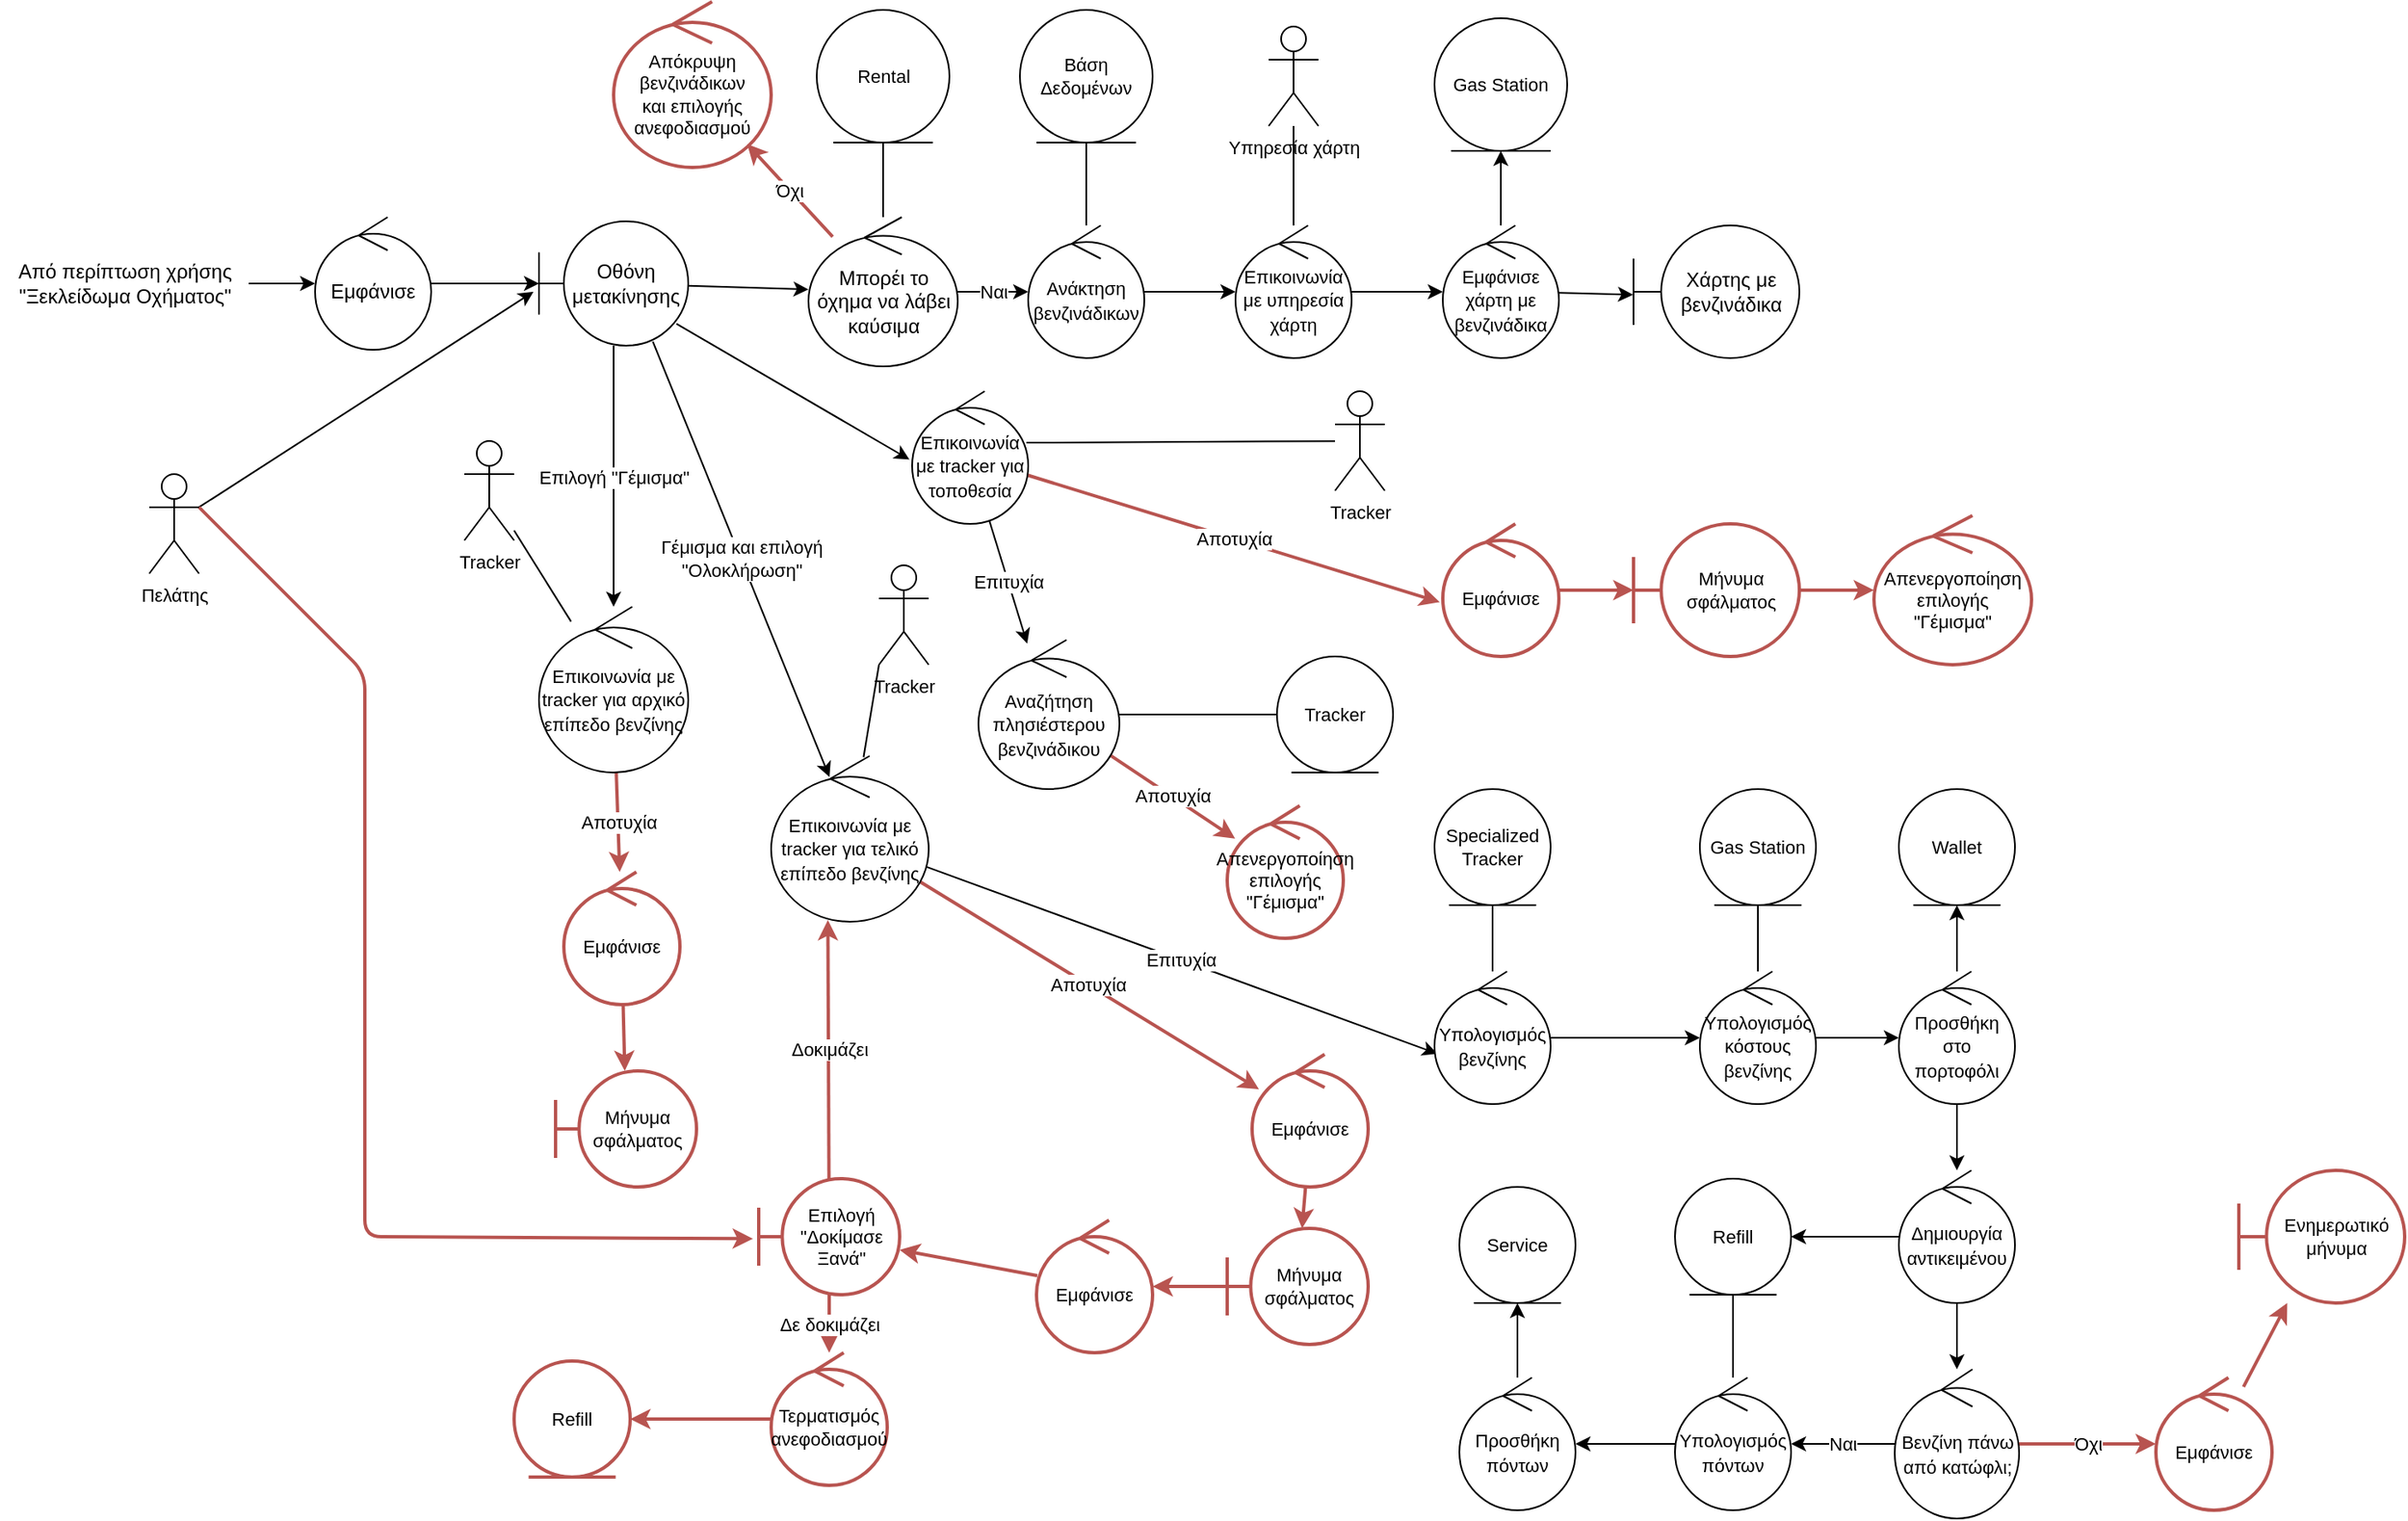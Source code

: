 <mxfile>
    <diagram id="3Z9twvWDdscRjlYfzpVh" name="Page-1">
        <mxGraphModel dx="2094" dy="1142" grid="1" gridSize="10" guides="1" tooltips="1" connect="1" arrows="1" fold="1" page="1" pageScale="1" pageWidth="850" pageHeight="1100" math="0" shadow="0">
            <root>
                <mxCell id="0"/>
                <mxCell id="1" parent="0"/>
                <mxCell id="8" value="Ναι" style="edgeStyle=none;html=1;fontSize=11;" parent="1" source="2" target="3" edge="1">
                    <mxGeometry relative="1" as="geometry"/>
                </mxCell>
                <mxCell id="55" value="" style="edgeStyle=none;html=1;endArrow=none;endFill=0;" parent="1" source="2" target="54" edge="1">
                    <mxGeometry relative="1" as="geometry"/>
                </mxCell>
                <mxCell id="66" value="Όχι" style="edgeStyle=none;html=1;endArrow=classic;endFill=1;fillColor=none;strokeColor=#b85450;strokeWidth=2;" parent="1" source="2" target="44" edge="1">
                    <mxGeometry relative="1" as="geometry"/>
                </mxCell>
                <mxCell id="2" value="Μπορέι το όχημα να λάβει καύσιμα" style="ellipse;shape=umlControl;whiteSpace=wrap;html=1;" parent="1" vertex="1">
                    <mxGeometry x="97.5" y="225" width="90" height="90" as="geometry"/>
                </mxCell>
                <mxCell id="6" value="" style="edgeStyle=none;html=1;fontSize=11;endArrow=none;endFill=0;" parent="1" source="3" target="4" edge="1">
                    <mxGeometry relative="1" as="geometry"/>
                </mxCell>
                <mxCell id="60" value="" style="edgeStyle=none;html=1;" parent="1" source="3" target="59" edge="1">
                    <mxGeometry relative="1" as="geometry"/>
                </mxCell>
                <mxCell id="3" value="&lt;font style=&quot;font-size: 11px;&quot;&gt;Ανάκτηση βενζινάδικων&lt;/font&gt;" style="ellipse;shape=umlControl;whiteSpace=wrap;html=1;" parent="1" vertex="1">
                    <mxGeometry x="230" y="230" width="70" height="80" as="geometry"/>
                </mxCell>
                <mxCell id="4" value="Βάση Δεδομένων" style="ellipse;shape=umlEntity;whiteSpace=wrap;html=1;fontSize=11;" parent="1" vertex="1">
                    <mxGeometry x="225" y="100" width="80" height="80" as="geometry"/>
                </mxCell>
                <mxCell id="44" value="Απόκρυψη βενζινάδικων&lt;br&gt;και επιλογής&lt;br&gt;ανεφοδιασμού" style="ellipse;shape=umlControl;whiteSpace=wrap;html=1;fontSize=11;strokeColor=#b85450;fillColor=none;strokeWidth=2;" parent="1" vertex="1">
                    <mxGeometry x="-20" y="95" width="95" height="100" as="geometry"/>
                </mxCell>
                <mxCell id="54" value="Rental" style="ellipse;shape=umlEntity;whiteSpace=wrap;html=1;fontSize=11;" parent="1" vertex="1">
                    <mxGeometry x="102.5" y="100" width="80" height="80" as="geometry"/>
                </mxCell>
                <mxCell id="167" style="edgeStyle=none;html=1;exitX=1;exitY=0.333;exitDx=0;exitDy=0;exitPerimeter=0;entryX=-0.037;entryY=0.567;entryDx=0;entryDy=0;entryPerimeter=0;" parent="1" source="56" target="158" edge="1">
                    <mxGeometry relative="1" as="geometry"/>
                </mxCell>
                <mxCell id="186" style="edgeStyle=none;html=1;exitX=1;exitY=0.333;exitDx=0;exitDy=0;exitPerimeter=0;entryX=-0.041;entryY=0.517;entryDx=0;entryDy=0;entryPerimeter=0;endArrow=classic;endFill=1;fillColor=none;strokeColor=#b85450;strokeWidth=2;" parent="1" source="56" target="113" edge="1">
                    <mxGeometry relative="1" as="geometry">
                        <Array as="points">
                            <mxPoint x="-170" y="500"/>
                            <mxPoint x="-170" y="630"/>
                            <mxPoint x="-170" y="840"/>
                        </Array>
                    </mxGeometry>
                </mxCell>
                <mxCell id="56" value="Πελάτης" style="shape=umlActor;verticalLabelPosition=bottom;verticalAlign=top;html=1;fontSize=11;" parent="1" vertex="1">
                    <mxGeometry x="-300" y="380" width="30" height="60" as="geometry"/>
                </mxCell>
                <mxCell id="62" value="" style="edgeStyle=none;html=1;endArrow=none;endFill=0;" parent="1" source="59" target="61" edge="1">
                    <mxGeometry relative="1" as="geometry"/>
                </mxCell>
                <mxCell id="64" value="" style="edgeStyle=none;html=1;endArrow=classic;endFill=1;" parent="1" source="59" target="63" edge="1">
                    <mxGeometry relative="1" as="geometry"/>
                </mxCell>
                <mxCell id="59" value="&lt;font style=&quot;font-size: 11px;&quot;&gt;Επικοινωνία με υπηρεσία χάρτη&lt;/font&gt;" style="ellipse;shape=umlControl;whiteSpace=wrap;html=1;" parent="1" vertex="1">
                    <mxGeometry x="355" y="230" width="70" height="80" as="geometry"/>
                </mxCell>
                <mxCell id="61" value="Υπηρεσία χάρτη" style="shape=umlActor;verticalLabelPosition=bottom;verticalAlign=top;html=1;fontSize=11;" parent="1" vertex="1">
                    <mxGeometry x="375" y="110" width="30" height="60" as="geometry"/>
                </mxCell>
                <mxCell id="68" style="edgeStyle=none;html=1;entryX=-0.003;entryY=0.522;entryDx=0;entryDy=0;entryPerimeter=0;endArrow=classic;endFill=1;" parent="1" source="63" target="67" edge="1">
                    <mxGeometry relative="1" as="geometry"/>
                </mxCell>
                <mxCell id="76" value="" style="edgeStyle=none;html=1;endArrow=classic;endFill=1;" parent="1" source="63" target="75" edge="1">
                    <mxGeometry relative="1" as="geometry"/>
                </mxCell>
                <mxCell id="63" value="&lt;font style=&quot;font-size: 11px;&quot;&gt;Εμφάνισε χάρτη με βενζινάδικα&lt;/font&gt;" style="ellipse;shape=umlControl;whiteSpace=wrap;html=1;" parent="1" vertex="1">
                    <mxGeometry x="480" y="230" width="70" height="80" as="geometry"/>
                </mxCell>
                <mxCell id="67" value="Χάρτης με βενζινάδικα" style="shape=umlBoundary;whiteSpace=wrap;html=1;" parent="1" vertex="1">
                    <mxGeometry x="595" y="230" width="100" height="80" as="geometry"/>
                </mxCell>
                <mxCell id="78" value="Επιτυχία" style="edgeStyle=none;html=1;endArrow=classic;endFill=1;" parent="1" source="69" target="77" edge="1">
                    <mxGeometry relative="1" as="geometry"/>
                </mxCell>
                <mxCell id="86" value="Αποτυχία" style="edgeStyle=none;html=1;entryX=-0.026;entryY=0.59;entryDx=0;entryDy=0;entryPerimeter=0;fillColor=none;strokeColor=#b85450;strokeWidth=2;" parent="1" source="69" target="85" edge="1">
                    <mxGeometry relative="1" as="geometry"/>
                </mxCell>
                <mxCell id="69" value="&lt;font style=&quot;font-size: 11px;&quot;&gt;Επικοινωνία με tracker για τοποθεσία&lt;/font&gt;" style="ellipse;shape=umlControl;whiteSpace=wrap;html=1;" parent="1" vertex="1">
                    <mxGeometry x="160" y="330" width="70" height="80" as="geometry"/>
                </mxCell>
                <mxCell id="75" value="Gas Station" style="ellipse;shape=umlEntity;whiteSpace=wrap;html=1;fontSize=11;" parent="1" vertex="1">
                    <mxGeometry x="475" y="105" width="80" height="80" as="geometry"/>
                </mxCell>
                <mxCell id="82" style="edgeStyle=none;html=1;endArrow=none;endFill=0;" parent="1" source="77" target="81" edge="1">
                    <mxGeometry relative="1" as="geometry"/>
                </mxCell>
                <mxCell id="97" value="Αποτυχία" style="edgeStyle=none;html=1;fillColor=none;strokeColor=#b85450;strokeWidth=2;" parent="1" source="77" target="96" edge="1">
                    <mxGeometry relative="1" as="geometry"/>
                </mxCell>
                <mxCell id="77" value="&lt;font style=&quot;font-size: 11px;&quot;&gt;Αναζήτηση πλησιέστερου βενζινάδικου&lt;/font&gt;" style="ellipse;shape=umlControl;whiteSpace=wrap;html=1;" parent="1" vertex="1">
                    <mxGeometry x="200" y="480" width="85" height="90" as="geometry"/>
                </mxCell>
                <mxCell id="81" value="Tracker" style="ellipse;shape=umlEntity;whiteSpace=wrap;html=1;fontSize=11;" parent="1" vertex="1">
                    <mxGeometry x="380" y="490" width="70" height="70" as="geometry"/>
                </mxCell>
                <mxCell id="84" value="" style="edgeStyle=none;html=1;endArrow=none;endFill=0;entryX=0.984;entryY=0.388;entryDx=0;entryDy=0;entryPerimeter=0;" parent="1" source="83" target="69" edge="1">
                    <mxGeometry relative="1" as="geometry"/>
                </mxCell>
                <mxCell id="83" value="Tracker" style="shape=umlActor;verticalLabelPosition=bottom;verticalAlign=top;html=1;fontSize=11;" parent="1" vertex="1">
                    <mxGeometry x="415" y="330" width="30" height="60" as="geometry"/>
                </mxCell>
                <mxCell id="88" value="" style="edgeStyle=none;html=1;fillColor=none;strokeColor=#b85450;strokeWidth=2;" parent="1" source="85" target="87" edge="1">
                    <mxGeometry relative="1" as="geometry"/>
                </mxCell>
                <mxCell id="85" value="&lt;font style=&quot;font-size: 11px;&quot;&gt;Εμφάνισε&lt;/font&gt;" style="ellipse;shape=umlControl;whiteSpace=wrap;html=1;fontSize=11;fillColor=none;strokeColor=#b85450;strokeWidth=2;" parent="1" vertex="1">
                    <mxGeometry x="480" y="410" width="70" height="80" as="geometry"/>
                </mxCell>
                <mxCell id="90" value="" style="edgeStyle=none;html=1;fillColor=none;strokeColor=#b85450;strokeWidth=2;" parent="1" source="87" target="89" edge="1">
                    <mxGeometry relative="1" as="geometry"/>
                </mxCell>
                <mxCell id="87" value="Μήνυμα σφάλματος" style="shape=umlBoundary;whiteSpace=wrap;html=1;fontSize=11;fillColor=none;strokeColor=#b85450;strokeWidth=2;" parent="1" vertex="1">
                    <mxGeometry x="595" y="410" width="100" height="80" as="geometry"/>
                </mxCell>
                <mxCell id="89" value="&lt;font style=&quot;font-size: 11px;&quot;&gt;Απενεργοποίηση επιλογής &quot;Γέμισμα&quot;&lt;/font&gt;" style="ellipse;shape=umlControl;whiteSpace=wrap;html=1;fontSize=11;fillColor=none;strokeColor=#b85450;strokeWidth=2;" parent="1" vertex="1">
                    <mxGeometry x="740" y="405" width="95" height="90" as="geometry"/>
                </mxCell>
                <mxCell id="99" value="Επιλογή &quot;Γέμισμα&quot;" style="edgeStyle=none;html=1;" parent="1" source="158" target="98" edge="1">
                    <mxGeometry relative="1" as="geometry">
                        <mxPoint x="162.0" y="541" as="sourcePoint"/>
                    </mxGeometry>
                </mxCell>
                <mxCell id="103" value="Γέμισμα και επιλογή&lt;br&gt;&quot;Ολοκλήρωση&quot;" style="edgeStyle=none;html=1;entryX=0.37;entryY=0.127;entryDx=0;entryDy=0;entryPerimeter=0;exitX=0.763;exitY=0.967;exitDx=0;exitDy=0;exitPerimeter=0;" parent="1" source="158" target="102" edge="1">
                    <mxGeometry relative="1" as="geometry">
                        <mxPoint x="231.003" y="555.0" as="sourcePoint"/>
                    </mxGeometry>
                </mxCell>
                <mxCell id="96" value="&lt;font style=&quot;font-size: 11px;&quot;&gt;Απενεργοποίηση επιλογής &quot;Γέμισμα&quot;&lt;/font&gt;" style="ellipse;shape=umlControl;whiteSpace=wrap;html=1;fontSize=11;fillColor=none;strokeColor=#b85450;strokeWidth=2;" parent="1" vertex="1">
                    <mxGeometry x="350" y="580" width="70" height="80" as="geometry"/>
                </mxCell>
                <mxCell id="105" value="Αποτυχία" style="edgeStyle=none;html=1;fillColor=none;strokeColor=#b85450;strokeWidth=2;" parent="1" source="98" target="104" edge="1">
                    <mxGeometry relative="1" as="geometry"/>
                </mxCell>
                <mxCell id="173" style="edgeStyle=none;html=1;endArrow=none;endFill=0;" parent="1" source="98" target="171" edge="1">
                    <mxGeometry relative="1" as="geometry"/>
                </mxCell>
                <mxCell id="98" value="&lt;font style=&quot;font-size: 11px;&quot;&gt;Επικοινωνία με tracker για αρχικό επίπεδο βενζίνης&lt;/font&gt;" style="ellipse;shape=umlControl;whiteSpace=wrap;html=1;" parent="1" vertex="1">
                    <mxGeometry x="-65" y="460" width="90" height="100" as="geometry"/>
                </mxCell>
                <mxCell id="110" value="Αποτυχία" style="edgeStyle=none;html=1;fillColor=none;strokeColor=#b85450;strokeWidth=2;" parent="1" source="102" target="109" edge="1">
                    <mxGeometry relative="1" as="geometry"/>
                </mxCell>
                <mxCell id="124" value="Επιτυχία" style="edgeStyle=none;html=1;entryX=0.024;entryY=0.62;entryDx=0;entryDy=0;entryPerimeter=0;" parent="1" source="102" target="117" edge="1">
                    <mxGeometry relative="1" as="geometry"/>
                </mxCell>
                <mxCell id="175" style="edgeStyle=none;html=1;entryX=0;entryY=1;entryDx=0;entryDy=0;entryPerimeter=0;endArrow=none;endFill=0;" parent="1" source="102" target="174" edge="1">
                    <mxGeometry relative="1" as="geometry"/>
                </mxCell>
                <mxCell id="102" value="&lt;span style=&quot;font-size: 11px;&quot;&gt;Επικοινωνία με tracker για τελικό επίπεδο βενζίνης&lt;/span&gt;" style="ellipse;shape=umlControl;whiteSpace=wrap;html=1;" parent="1" vertex="1">
                    <mxGeometry x="75" y="550" width="95" height="100" as="geometry"/>
                </mxCell>
                <mxCell id="107" value="" style="edgeStyle=none;html=1;fillColor=none;strokeColor=#b85450;strokeWidth=2;" parent="1" source="104" target="106" edge="1">
                    <mxGeometry relative="1" as="geometry"/>
                </mxCell>
                <mxCell id="104" value="&lt;font style=&quot;font-size: 11px;&quot;&gt;Εμφάνισε&lt;/font&gt;" style="ellipse;shape=umlControl;whiteSpace=wrap;html=1;fontSize=11;fillColor=none;strokeColor=#b85450;strokeWidth=2;" parent="1" vertex="1">
                    <mxGeometry x="-50" y="620" width="70" height="80" as="geometry"/>
                </mxCell>
                <mxCell id="106" value="Μήνυμα σφάλματος" style="shape=umlBoundary;whiteSpace=wrap;html=1;fontSize=11;fillColor=none;strokeColor=#b85450;strokeWidth=2;" parent="1" vertex="1">
                    <mxGeometry x="-55" y="740" width="85" height="70" as="geometry"/>
                </mxCell>
                <mxCell id="112" value="" style="edgeStyle=none;html=1;fillColor=none;strokeColor=#b85450;strokeWidth=2;" parent="1" source="109" target="111" edge="1">
                    <mxGeometry relative="1" as="geometry"/>
                </mxCell>
                <mxCell id="109" value="&lt;font style=&quot;font-size: 11px;&quot;&gt;Εμφάνισε&lt;/font&gt;" style="ellipse;shape=umlControl;whiteSpace=wrap;html=1;fontSize=11;fillColor=none;strokeColor=#b85450;strokeWidth=2;" parent="1" vertex="1">
                    <mxGeometry x="365" y="730" width="70" height="80" as="geometry"/>
                </mxCell>
                <mxCell id="133" value="" style="edgeStyle=none;html=1;fillColor=none;strokeColor=#b85450;strokeWidth=2;" parent="1" source="111" target="114" edge="1">
                    <mxGeometry relative="1" as="geometry"/>
                </mxCell>
                <mxCell id="111" value="Μήνυμα σφάλματος" style="shape=umlBoundary;whiteSpace=wrap;html=1;fontSize=11;fillColor=none;strokeColor=#b85450;strokeWidth=2;" parent="1" vertex="1">
                    <mxGeometry x="350" y="835" width="85" height="70" as="geometry"/>
                </mxCell>
                <mxCell id="132" value="Δοκιμάζει" style="edgeStyle=none;html=1;entryX=0.36;entryY=0.99;entryDx=0;entryDy=0;entryPerimeter=0;fillColor=none;strokeColor=#b85450;strokeWidth=2;" parent="1" source="113" target="102" edge="1">
                    <mxGeometry relative="1" as="geometry"/>
                </mxCell>
                <mxCell id="136" value="Δε δοκιμάζει" style="edgeStyle=none;html=1;fillColor=none;strokeColor=#b85450;strokeWidth=2;" parent="1" source="113" target="135" edge="1">
                    <mxGeometry relative="1" as="geometry"/>
                </mxCell>
                <mxCell id="113" value="Επιλογή &quot;Δοκίμασε Ξανά&quot;" style="shape=umlBoundary;whiteSpace=wrap;html=1;fontSize=11;fillColor=none;strokeColor=#b85450;strokeWidth=2;" parent="1" vertex="1">
                    <mxGeometry x="67.5" y="805" width="85" height="70" as="geometry"/>
                </mxCell>
                <mxCell id="116" value="" style="edgeStyle=none;html=1;fillColor=none;strokeColor=#b85450;strokeWidth=2;" parent="1" source="114" target="113" edge="1">
                    <mxGeometry relative="1" as="geometry"/>
                </mxCell>
                <mxCell id="114" value="&lt;font style=&quot;font-size: 11px;&quot;&gt;Εμφάνισε&lt;/font&gt;" style="ellipse;shape=umlControl;whiteSpace=wrap;html=1;fontSize=11;fillColor=none;strokeColor=#b85450;strokeWidth=2;" parent="1" vertex="1">
                    <mxGeometry x="235" y="830" width="70" height="80" as="geometry"/>
                </mxCell>
                <mxCell id="121" style="edgeStyle=none;html=1;entryX=0.5;entryY=1;entryDx=0;entryDy=0;endArrow=none;endFill=0;" parent="1" source="117" target="120" edge="1">
                    <mxGeometry relative="1" as="geometry"/>
                </mxCell>
                <mxCell id="123" value="" style="edgeStyle=none;html=1;" parent="1" source="117" target="118" edge="1">
                    <mxGeometry relative="1" as="geometry"/>
                </mxCell>
                <mxCell id="117" value="&lt;font style=&quot;font-size: 11px;&quot;&gt;Υπολογισμός βενζίνης&lt;/font&gt;" style="ellipse;shape=umlControl;whiteSpace=wrap;html=1;" parent="1" vertex="1">
                    <mxGeometry x="475" y="680" width="70" height="80" as="geometry"/>
                </mxCell>
                <mxCell id="125" style="edgeStyle=none;html=1;entryX=0.5;entryY=1;entryDx=0;entryDy=0;endArrow=none;endFill=0;" parent="1" source="118" target="119" edge="1">
                    <mxGeometry relative="1" as="geometry"/>
                </mxCell>
                <mxCell id="127" value="" style="edgeStyle=none;html=1;" parent="1" source="118" target="126" edge="1">
                    <mxGeometry relative="1" as="geometry"/>
                </mxCell>
                <mxCell id="118" value="&lt;font style=&quot;font-size: 11px;&quot;&gt;Υπολογισμός κόστους βενζίνης&lt;/font&gt;" style="ellipse;shape=umlControl;whiteSpace=wrap;html=1;" parent="1" vertex="1">
                    <mxGeometry x="635" y="680" width="70" height="80" as="geometry"/>
                </mxCell>
                <mxCell id="119" value="Gas Station" style="ellipse;shape=umlEntity;whiteSpace=wrap;html=1;fontSize=11;" parent="1" vertex="1">
                    <mxGeometry x="635" y="570" width="70" height="70" as="geometry"/>
                </mxCell>
                <mxCell id="120" value="Specialized&lt;br&gt;Tracker" style="ellipse;shape=umlEntity;whiteSpace=wrap;html=1;fontSize=11;" parent="1" vertex="1">
                    <mxGeometry x="475" y="570" width="70" height="70" as="geometry"/>
                </mxCell>
                <mxCell id="129" value="" style="edgeStyle=none;html=1;" parent="1" source="126" target="128" edge="1">
                    <mxGeometry relative="1" as="geometry"/>
                </mxCell>
                <mxCell id="194" value="" style="edgeStyle=none;html=1;" parent="1" source="126" target="150" edge="1">
                    <mxGeometry relative="1" as="geometry"/>
                </mxCell>
                <mxCell id="126" value="&lt;font style=&quot;font-size: 11px;&quot;&gt;Προσθήκη στο πορτοφόλι&lt;/font&gt;" style="ellipse;shape=umlControl;whiteSpace=wrap;html=1;" parent="1" vertex="1">
                    <mxGeometry x="755" y="680" width="70" height="80" as="geometry"/>
                </mxCell>
                <mxCell id="128" value="Wallet" style="ellipse;shape=umlEntity;whiteSpace=wrap;html=1;fontSize=11;" parent="1" vertex="1">
                    <mxGeometry x="755" y="570" width="70" height="70" as="geometry"/>
                </mxCell>
                <mxCell id="139" value="" style="edgeStyle=none;html=1;fillColor=none;strokeColor=#b85450;strokeWidth=2;" parent="1" source="135" target="138" edge="1">
                    <mxGeometry relative="1" as="geometry"/>
                </mxCell>
                <mxCell id="135" value="&lt;font style=&quot;font-size: 11px;&quot;&gt;Τερματισμός ανεφοδιασμού&lt;/font&gt;" style="ellipse;shape=umlControl;whiteSpace=wrap;html=1;fontSize=11;fillColor=none;strokeColor=#b85450;strokeWidth=2;" parent="1" vertex="1">
                    <mxGeometry x="75" y="910" width="70" height="80" as="geometry"/>
                </mxCell>
                <mxCell id="138" value="Refill" style="ellipse;shape=umlEntity;whiteSpace=wrap;html=1;fontSize=11;fillColor=none;strokeColor=#b85450;strokeWidth=2;" parent="1" vertex="1">
                    <mxGeometry x="-80" y="915" width="70" height="70" as="geometry"/>
                </mxCell>
                <mxCell id="143" value="Ναι" style="edgeStyle=none;html=1;" parent="1" source="140" target="142" edge="1">
                    <mxGeometry relative="1" as="geometry"/>
                </mxCell>
                <mxCell id="155" value="Όχι" style="edgeStyle=none;html=1;fillColor=none;strokeColor=#b85450;strokeWidth=2;" parent="1" source="140" target="154" edge="1">
                    <mxGeometry relative="1" as="geometry"/>
                </mxCell>
                <mxCell id="140" value="&lt;span style=&quot;font-size: 11px;&quot;&gt;Βενζίνη πάνω από κατώφλι;&lt;/span&gt;" style="ellipse;shape=umlControl;whiteSpace=wrap;html=1;" parent="1" vertex="1">
                    <mxGeometry x="752.5" y="920" width="75" height="90" as="geometry"/>
                </mxCell>
                <mxCell id="147" value="" style="edgeStyle=none;html=1;" parent="1" source="142" target="146" edge="1">
                    <mxGeometry relative="1" as="geometry"/>
                </mxCell>
                <mxCell id="198" value="" style="edgeStyle=none;html=1;endArrow=none;endFill=0;" parent="1" source="142" target="152" edge="1">
                    <mxGeometry relative="1" as="geometry"/>
                </mxCell>
                <mxCell id="142" value="&lt;span style=&quot;font-size: 11px;&quot;&gt;Υπολογισμός πόντων&lt;/span&gt;" style="ellipse;shape=umlControl;whiteSpace=wrap;html=1;" parent="1" vertex="1">
                    <mxGeometry x="620" y="925" width="70" height="80" as="geometry"/>
                </mxCell>
                <mxCell id="149" value="" style="edgeStyle=none;html=1;entryX=0.5;entryY=1;entryDx=0;entryDy=0;" parent="1" source="146" edge="1" target="192">
                    <mxGeometry relative="1" as="geometry">
                        <mxPoint x="525.0" y="860" as="targetPoint"/>
                    </mxGeometry>
                </mxCell>
                <mxCell id="146" value="&lt;span style=&quot;font-size: 11px;&quot;&gt;Προσθήκη πόντων&lt;/span&gt;" style="ellipse;shape=umlControl;whiteSpace=wrap;html=1;" parent="1" vertex="1">
                    <mxGeometry x="490" y="925" width="70" height="80" as="geometry"/>
                </mxCell>
                <mxCell id="153" value="" style="edgeStyle=none;html=1;" parent="1" source="150" target="152" edge="1">
                    <mxGeometry relative="1" as="geometry"/>
                </mxCell>
                <mxCell id="195" value="" style="edgeStyle=none;html=1;" parent="1" source="150" target="140" edge="1">
                    <mxGeometry relative="1" as="geometry"/>
                </mxCell>
                <mxCell id="150" value="&lt;span style=&quot;font-size: 11px;&quot;&gt;Δημιουργία αντικειμένου&lt;/span&gt;" style="ellipse;shape=umlControl;whiteSpace=wrap;html=1;" parent="1" vertex="1">
                    <mxGeometry x="755" y="800" width="70" height="80" as="geometry"/>
                </mxCell>
                <mxCell id="152" value="Refill" style="ellipse;shape=umlEntity;whiteSpace=wrap;html=1;fontSize=11;" parent="1" vertex="1">
                    <mxGeometry x="620" y="805" width="70" height="70" as="geometry"/>
                </mxCell>
                <mxCell id="157" value="" style="edgeStyle=none;html=1;fillColor=none;strokeColor=#b85450;strokeWidth=2;" parent="1" source="154" target="156" edge="1">
                    <mxGeometry relative="1" as="geometry"/>
                </mxCell>
                <mxCell id="154" value="&lt;span style=&quot;font-size: 11px;&quot;&gt;Εμφάνισε&lt;/span&gt;" style="ellipse;shape=umlControl;whiteSpace=wrap;html=1;fontSize=11;fillColor=none;strokeColor=#b85450;strokeWidth=2;" parent="1" vertex="1">
                    <mxGeometry x="910" y="925" width="70" height="80" as="geometry"/>
                </mxCell>
                <mxCell id="156" value="Ενημερωτικό μήνυμα" style="shape=umlBoundary;whiteSpace=wrap;html=1;fontSize=11;fillColor=none;strokeColor=#b85450;strokeWidth=2;" parent="1" vertex="1">
                    <mxGeometry x="960" y="800" width="100" height="80" as="geometry"/>
                </mxCell>
                <mxCell id="159" value="" style="edgeStyle=none;html=1;" parent="1" source="158" target="2" edge="1">
                    <mxGeometry relative="1" as="geometry"/>
                </mxCell>
                <mxCell id="169" style="edgeStyle=none;html=1;entryX=-0.023;entryY=0.515;entryDx=0;entryDy=0;entryPerimeter=0;exitX=0.921;exitY=0.824;exitDx=0;exitDy=0;exitPerimeter=0;" parent="1" source="158" target="69" edge="1">
                    <mxGeometry relative="1" as="geometry"/>
                </mxCell>
                <mxCell id="158" value="Οθόνη μετακίνησης" style="shape=umlBoundary;whiteSpace=wrap;html=1;" parent="1" vertex="1">
                    <mxGeometry x="-65" y="227.5" width="90" height="75" as="geometry"/>
                </mxCell>
                <mxCell id="166" value="" style="edgeStyle=none;html=1;" parent="1" source="162" target="164" edge="1">
                    <mxGeometry relative="1" as="geometry"/>
                </mxCell>
                <mxCell id="162" value="Από περίπτωση χρήσης&lt;br&gt;&quot;Ξεκλείδωμα Οχήματος&quot;" style="text;html=1;align=center;verticalAlign=middle;resizable=0;points=[];autosize=1;strokeColor=none;fillColor=none;" parent="1" vertex="1">
                    <mxGeometry x="-390" y="245" width="150" height="40" as="geometry"/>
                </mxCell>
                <mxCell id="165" value="" style="edgeStyle=none;html=1;" parent="1" source="164" target="158" edge="1">
                    <mxGeometry relative="1" as="geometry"/>
                </mxCell>
                <mxCell id="164" value="Εμφάνισε" style="ellipse;shape=umlControl;whiteSpace=wrap;html=1;" parent="1" vertex="1">
                    <mxGeometry x="-200" y="225" width="70" height="80" as="geometry"/>
                </mxCell>
                <mxCell id="171" value="Tracker" style="shape=umlActor;verticalLabelPosition=bottom;verticalAlign=top;html=1;fontSize=11;" parent="1" vertex="1">
                    <mxGeometry x="-110" y="360" width="30" height="60" as="geometry"/>
                </mxCell>
                <mxCell id="174" value="Tracker" style="shape=umlActor;verticalLabelPosition=bottom;verticalAlign=top;html=1;fontSize=11;" parent="1" vertex="1">
                    <mxGeometry x="140" y="435" width="30" height="60" as="geometry"/>
                </mxCell>
                <mxCell id="192" value="Service" style="ellipse;shape=umlEntity;whiteSpace=wrap;html=1;fontSize=11;" parent="1" vertex="1">
                    <mxGeometry x="490" y="810" width="70" height="70" as="geometry"/>
                </mxCell>
            </root>
        </mxGraphModel>
    </diagram>
</mxfile>